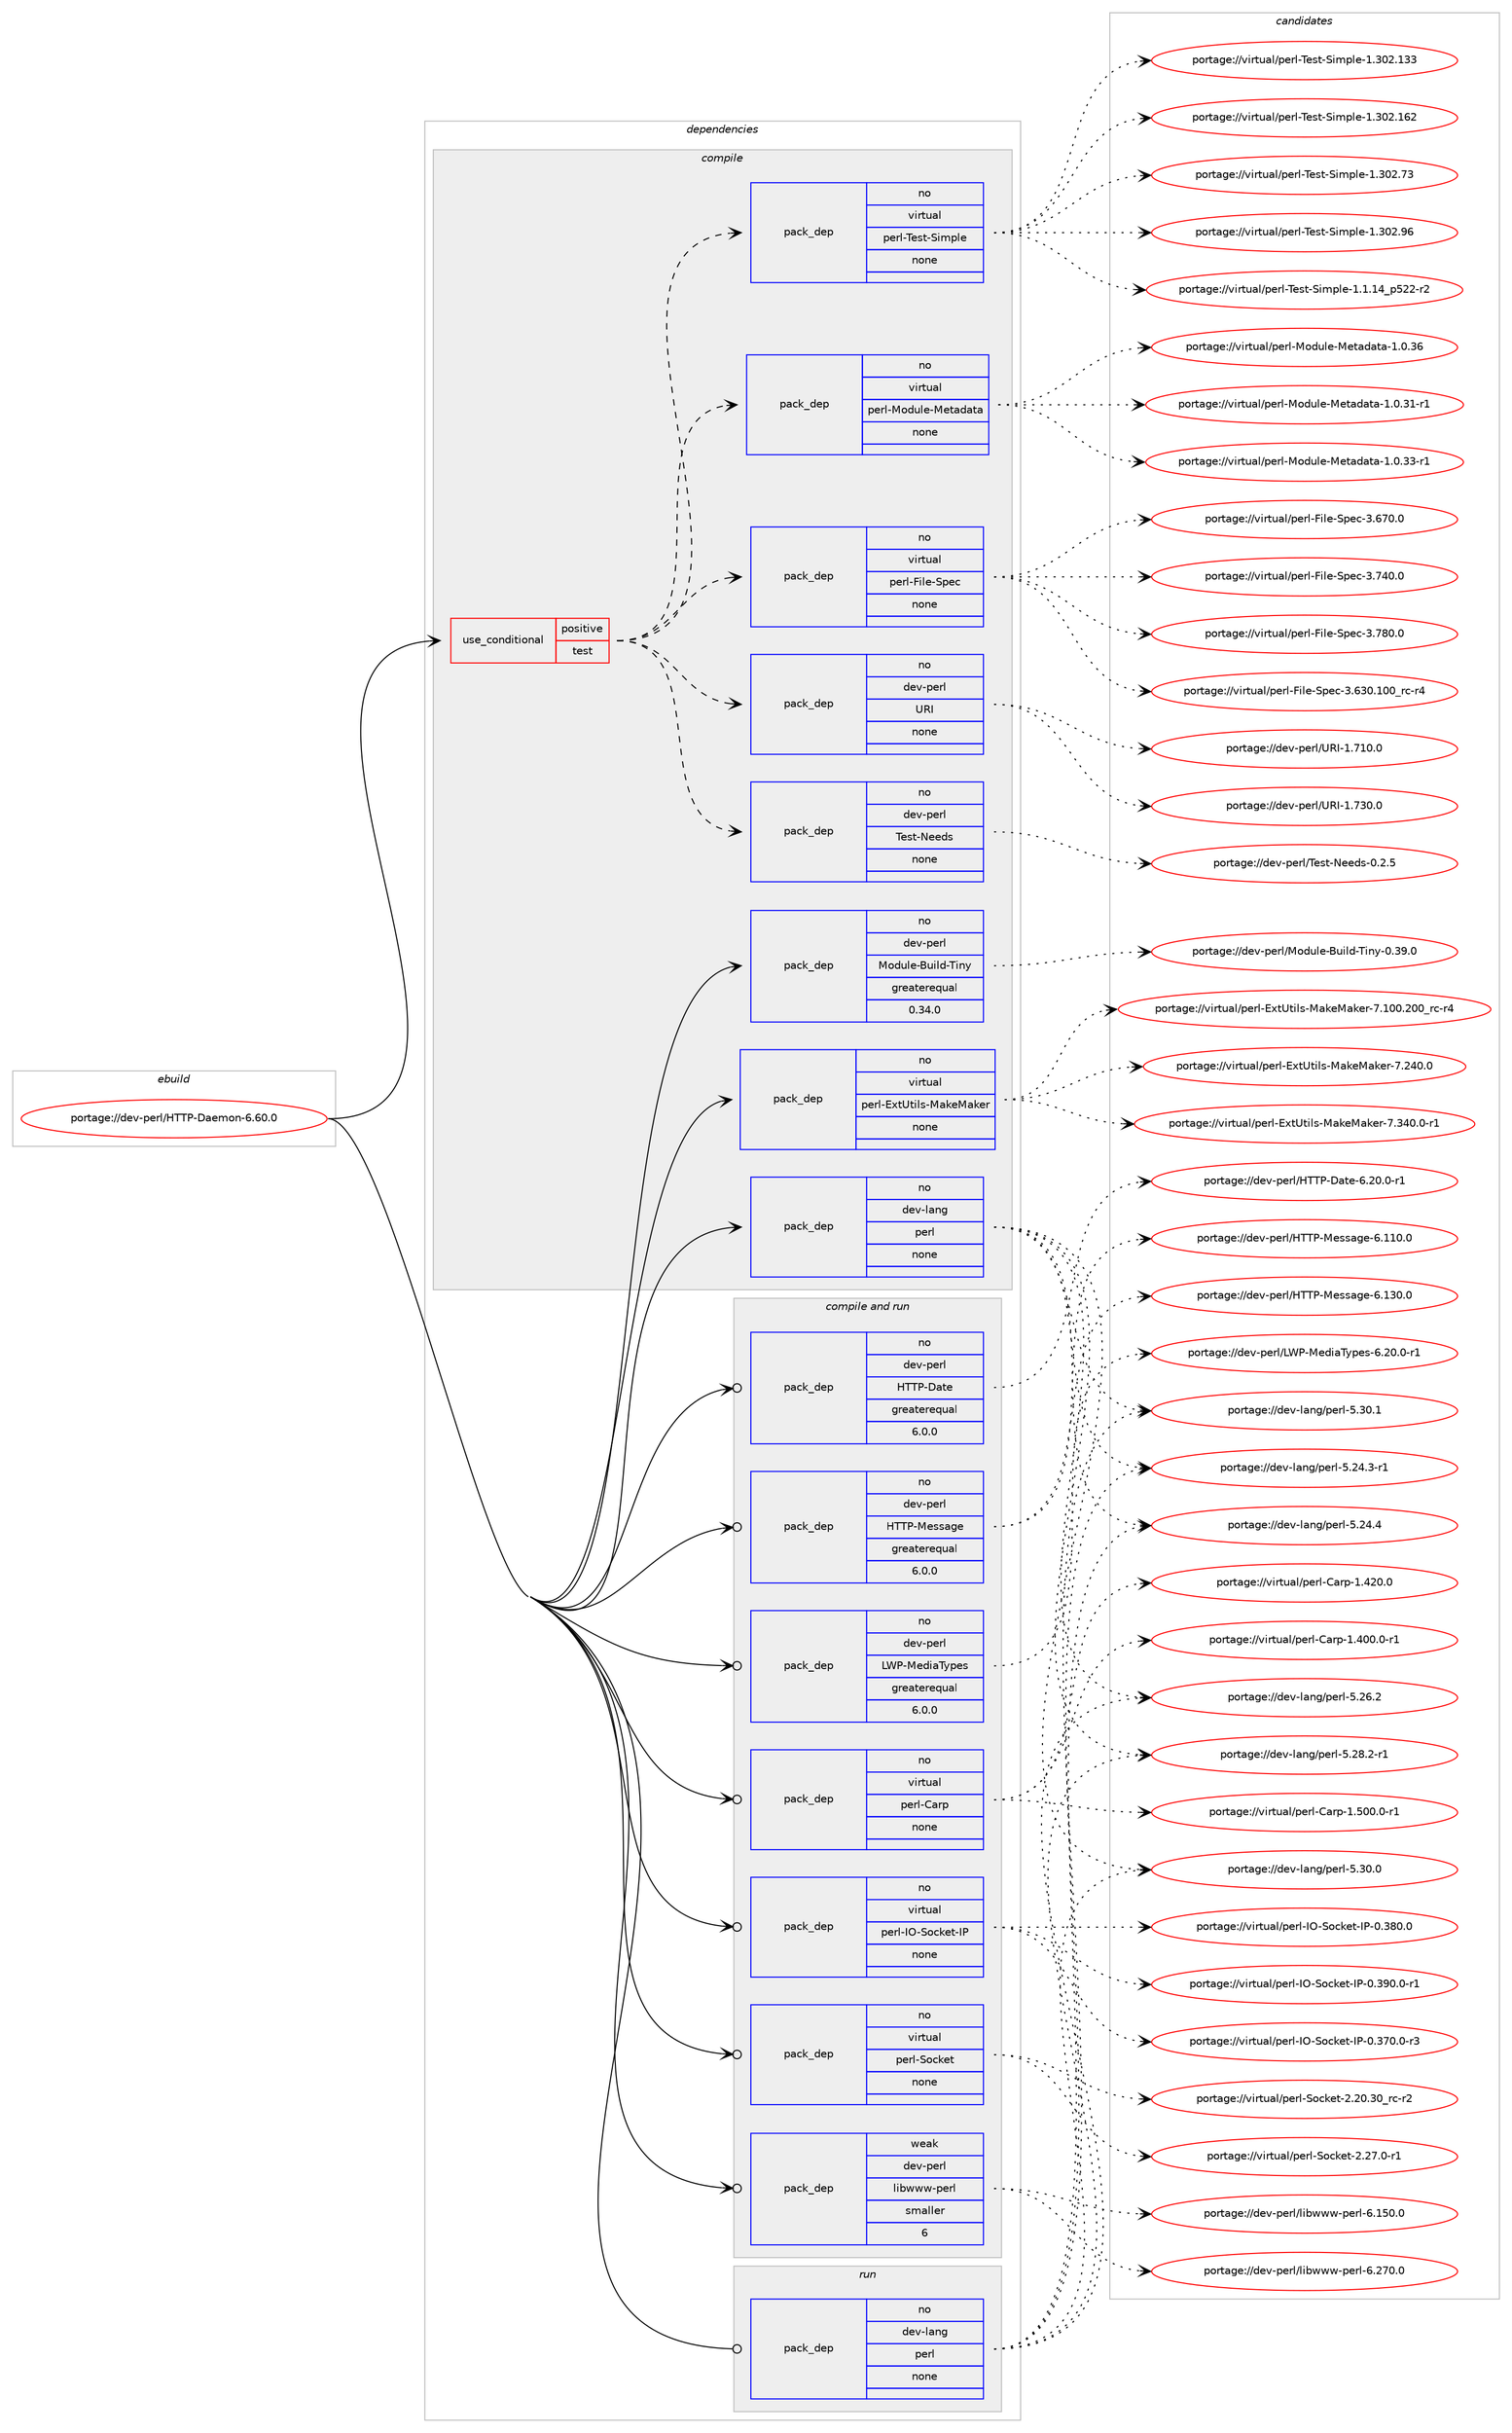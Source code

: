 digraph prolog {

# *************
# Graph options
# *************

newrank=true;
concentrate=true;
compound=true;
graph [rankdir=LR,fontname=Helvetica,fontsize=10,ranksep=1.5];#, ranksep=2.5, nodesep=0.2];
edge  [arrowhead=vee];
node  [fontname=Helvetica,fontsize=10];

# **********
# The ebuild
# **********

subgraph cluster_leftcol {
color=gray;
rank=same;
label=<<i>ebuild</i>>;
id [label="portage://dev-perl/HTTP-Daemon-6.60.0", color=red, width=4, href="../dev-perl/HTTP-Daemon-6.60.0.svg"];
}

# ****************
# The dependencies
# ****************

subgraph cluster_midcol {
color=gray;
label=<<i>dependencies</i>>;
subgraph cluster_compile {
fillcolor="#eeeeee";
style=filled;
label=<<i>compile</i>>;
subgraph cond23062 {
dependency114092 [label=<<TABLE BORDER="0" CELLBORDER="1" CELLSPACING="0" CELLPADDING="4"><TR><TD ROWSPAN="3" CELLPADDING="10">use_conditional</TD></TR><TR><TD>positive</TD></TR><TR><TD>test</TD></TR></TABLE>>, shape=none, color=red];
subgraph pack87853 {
dependency114093 [label=<<TABLE BORDER="0" CELLBORDER="1" CELLSPACING="0" CELLPADDING="4" WIDTH="220"><TR><TD ROWSPAN="6" CELLPADDING="30">pack_dep</TD></TR><TR><TD WIDTH="110">no</TD></TR><TR><TD>virtual</TD></TR><TR><TD>perl-File-Spec</TD></TR><TR><TD>none</TD></TR><TR><TD></TD></TR></TABLE>>, shape=none, color=blue];
}
dependency114092:e -> dependency114093:w [weight=20,style="dashed",arrowhead="vee"];
subgraph pack87854 {
dependency114094 [label=<<TABLE BORDER="0" CELLBORDER="1" CELLSPACING="0" CELLPADDING="4" WIDTH="220"><TR><TD ROWSPAN="6" CELLPADDING="30">pack_dep</TD></TR><TR><TD WIDTH="110">no</TD></TR><TR><TD>virtual</TD></TR><TR><TD>perl-Module-Metadata</TD></TR><TR><TD>none</TD></TR><TR><TD></TD></TR></TABLE>>, shape=none, color=blue];
}
dependency114092:e -> dependency114094:w [weight=20,style="dashed",arrowhead="vee"];
subgraph pack87855 {
dependency114095 [label=<<TABLE BORDER="0" CELLBORDER="1" CELLSPACING="0" CELLPADDING="4" WIDTH="220"><TR><TD ROWSPAN="6" CELLPADDING="30">pack_dep</TD></TR><TR><TD WIDTH="110">no</TD></TR><TR><TD>virtual</TD></TR><TR><TD>perl-Test-Simple</TD></TR><TR><TD>none</TD></TR><TR><TD></TD></TR></TABLE>>, shape=none, color=blue];
}
dependency114092:e -> dependency114095:w [weight=20,style="dashed",arrowhead="vee"];
subgraph pack87856 {
dependency114096 [label=<<TABLE BORDER="0" CELLBORDER="1" CELLSPACING="0" CELLPADDING="4" WIDTH="220"><TR><TD ROWSPAN="6" CELLPADDING="30">pack_dep</TD></TR><TR><TD WIDTH="110">no</TD></TR><TR><TD>dev-perl</TD></TR><TR><TD>Test-Needs</TD></TR><TR><TD>none</TD></TR><TR><TD></TD></TR></TABLE>>, shape=none, color=blue];
}
dependency114092:e -> dependency114096:w [weight=20,style="dashed",arrowhead="vee"];
subgraph pack87857 {
dependency114097 [label=<<TABLE BORDER="0" CELLBORDER="1" CELLSPACING="0" CELLPADDING="4" WIDTH="220"><TR><TD ROWSPAN="6" CELLPADDING="30">pack_dep</TD></TR><TR><TD WIDTH="110">no</TD></TR><TR><TD>dev-perl</TD></TR><TR><TD>URI</TD></TR><TR><TD>none</TD></TR><TR><TD></TD></TR></TABLE>>, shape=none, color=blue];
}
dependency114092:e -> dependency114097:w [weight=20,style="dashed",arrowhead="vee"];
}
id:e -> dependency114092:w [weight=20,style="solid",arrowhead="vee"];
subgraph pack87858 {
dependency114098 [label=<<TABLE BORDER="0" CELLBORDER="1" CELLSPACING="0" CELLPADDING="4" WIDTH="220"><TR><TD ROWSPAN="6" CELLPADDING="30">pack_dep</TD></TR><TR><TD WIDTH="110">no</TD></TR><TR><TD>dev-lang</TD></TR><TR><TD>perl</TD></TR><TR><TD>none</TD></TR><TR><TD></TD></TR></TABLE>>, shape=none, color=blue];
}
id:e -> dependency114098:w [weight=20,style="solid",arrowhead="vee"];
subgraph pack87859 {
dependency114099 [label=<<TABLE BORDER="0" CELLBORDER="1" CELLSPACING="0" CELLPADDING="4" WIDTH="220"><TR><TD ROWSPAN="6" CELLPADDING="30">pack_dep</TD></TR><TR><TD WIDTH="110">no</TD></TR><TR><TD>dev-perl</TD></TR><TR><TD>Module-Build-Tiny</TD></TR><TR><TD>greaterequal</TD></TR><TR><TD>0.34.0</TD></TR></TABLE>>, shape=none, color=blue];
}
id:e -> dependency114099:w [weight=20,style="solid",arrowhead="vee"];
subgraph pack87860 {
dependency114100 [label=<<TABLE BORDER="0" CELLBORDER="1" CELLSPACING="0" CELLPADDING="4" WIDTH="220"><TR><TD ROWSPAN="6" CELLPADDING="30">pack_dep</TD></TR><TR><TD WIDTH="110">no</TD></TR><TR><TD>virtual</TD></TR><TR><TD>perl-ExtUtils-MakeMaker</TD></TR><TR><TD>none</TD></TR><TR><TD></TD></TR></TABLE>>, shape=none, color=blue];
}
id:e -> dependency114100:w [weight=20,style="solid",arrowhead="vee"];
}
subgraph cluster_compileandrun {
fillcolor="#eeeeee";
style=filled;
label=<<i>compile and run</i>>;
subgraph pack87861 {
dependency114101 [label=<<TABLE BORDER="0" CELLBORDER="1" CELLSPACING="0" CELLPADDING="4" WIDTH="220"><TR><TD ROWSPAN="6" CELLPADDING="30">pack_dep</TD></TR><TR><TD WIDTH="110">no</TD></TR><TR><TD>dev-perl</TD></TR><TR><TD>HTTP-Date</TD></TR><TR><TD>greaterequal</TD></TR><TR><TD>6.0.0</TD></TR></TABLE>>, shape=none, color=blue];
}
id:e -> dependency114101:w [weight=20,style="solid",arrowhead="odotvee"];
subgraph pack87862 {
dependency114102 [label=<<TABLE BORDER="0" CELLBORDER="1" CELLSPACING="0" CELLPADDING="4" WIDTH="220"><TR><TD ROWSPAN="6" CELLPADDING="30">pack_dep</TD></TR><TR><TD WIDTH="110">no</TD></TR><TR><TD>dev-perl</TD></TR><TR><TD>HTTP-Message</TD></TR><TR><TD>greaterequal</TD></TR><TR><TD>6.0.0</TD></TR></TABLE>>, shape=none, color=blue];
}
id:e -> dependency114102:w [weight=20,style="solid",arrowhead="odotvee"];
subgraph pack87863 {
dependency114103 [label=<<TABLE BORDER="0" CELLBORDER="1" CELLSPACING="0" CELLPADDING="4" WIDTH="220"><TR><TD ROWSPAN="6" CELLPADDING="30">pack_dep</TD></TR><TR><TD WIDTH="110">no</TD></TR><TR><TD>dev-perl</TD></TR><TR><TD>LWP-MediaTypes</TD></TR><TR><TD>greaterequal</TD></TR><TR><TD>6.0.0</TD></TR></TABLE>>, shape=none, color=blue];
}
id:e -> dependency114103:w [weight=20,style="solid",arrowhead="odotvee"];
subgraph pack87864 {
dependency114104 [label=<<TABLE BORDER="0" CELLBORDER="1" CELLSPACING="0" CELLPADDING="4" WIDTH="220"><TR><TD ROWSPAN="6" CELLPADDING="30">pack_dep</TD></TR><TR><TD WIDTH="110">no</TD></TR><TR><TD>virtual</TD></TR><TR><TD>perl-Carp</TD></TR><TR><TD>none</TD></TR><TR><TD></TD></TR></TABLE>>, shape=none, color=blue];
}
id:e -> dependency114104:w [weight=20,style="solid",arrowhead="odotvee"];
subgraph pack87865 {
dependency114105 [label=<<TABLE BORDER="0" CELLBORDER="1" CELLSPACING="0" CELLPADDING="4" WIDTH="220"><TR><TD ROWSPAN="6" CELLPADDING="30">pack_dep</TD></TR><TR><TD WIDTH="110">no</TD></TR><TR><TD>virtual</TD></TR><TR><TD>perl-IO-Socket-IP</TD></TR><TR><TD>none</TD></TR><TR><TD></TD></TR></TABLE>>, shape=none, color=blue];
}
id:e -> dependency114105:w [weight=20,style="solid",arrowhead="odotvee"];
subgraph pack87866 {
dependency114106 [label=<<TABLE BORDER="0" CELLBORDER="1" CELLSPACING="0" CELLPADDING="4" WIDTH="220"><TR><TD ROWSPAN="6" CELLPADDING="30">pack_dep</TD></TR><TR><TD WIDTH="110">no</TD></TR><TR><TD>virtual</TD></TR><TR><TD>perl-Socket</TD></TR><TR><TD>none</TD></TR><TR><TD></TD></TR></TABLE>>, shape=none, color=blue];
}
id:e -> dependency114106:w [weight=20,style="solid",arrowhead="odotvee"];
subgraph pack87867 {
dependency114107 [label=<<TABLE BORDER="0" CELLBORDER="1" CELLSPACING="0" CELLPADDING="4" WIDTH="220"><TR><TD ROWSPAN="6" CELLPADDING="30">pack_dep</TD></TR><TR><TD WIDTH="110">weak</TD></TR><TR><TD>dev-perl</TD></TR><TR><TD>libwww-perl</TD></TR><TR><TD>smaller</TD></TR><TR><TD>6</TD></TR></TABLE>>, shape=none, color=blue];
}
id:e -> dependency114107:w [weight=20,style="solid",arrowhead="odotvee"];
}
subgraph cluster_run {
fillcolor="#eeeeee";
style=filled;
label=<<i>run</i>>;
subgraph pack87868 {
dependency114108 [label=<<TABLE BORDER="0" CELLBORDER="1" CELLSPACING="0" CELLPADDING="4" WIDTH="220"><TR><TD ROWSPAN="6" CELLPADDING="30">pack_dep</TD></TR><TR><TD WIDTH="110">no</TD></TR><TR><TD>dev-lang</TD></TR><TR><TD>perl</TD></TR><TR><TD>none</TD></TR><TR><TD></TD></TR></TABLE>>, shape=none, color=blue];
}
id:e -> dependency114108:w [weight=20,style="solid",arrowhead="odot"];
}
}

# **************
# The candidates
# **************

subgraph cluster_choices {
rank=same;
color=gray;
label=<<i>candidates</i>>;

subgraph choice87853 {
color=black;
nodesep=1;
choiceportage118105114116117971084711210111410845701051081014583112101994551465451484649484895114994511452 [label="portage://virtual/perl-File-Spec-3.630.100_rc-r4", color=red, width=4,href="../virtual/perl-File-Spec-3.630.100_rc-r4.svg"];
choiceportage118105114116117971084711210111410845701051081014583112101994551465455484648 [label="portage://virtual/perl-File-Spec-3.670.0", color=red, width=4,href="../virtual/perl-File-Spec-3.670.0.svg"];
choiceportage118105114116117971084711210111410845701051081014583112101994551465552484648 [label="portage://virtual/perl-File-Spec-3.740.0", color=red, width=4,href="../virtual/perl-File-Spec-3.740.0.svg"];
choiceportage118105114116117971084711210111410845701051081014583112101994551465556484648 [label="portage://virtual/perl-File-Spec-3.780.0", color=red, width=4,href="../virtual/perl-File-Spec-3.780.0.svg"];
dependency114093:e -> choiceportage118105114116117971084711210111410845701051081014583112101994551465451484649484895114994511452:w [style=dotted,weight="100"];
dependency114093:e -> choiceportage118105114116117971084711210111410845701051081014583112101994551465455484648:w [style=dotted,weight="100"];
dependency114093:e -> choiceportage118105114116117971084711210111410845701051081014583112101994551465552484648:w [style=dotted,weight="100"];
dependency114093:e -> choiceportage118105114116117971084711210111410845701051081014583112101994551465556484648:w [style=dotted,weight="100"];
}
subgraph choice87854 {
color=black;
nodesep=1;
choiceportage118105114116117971084711210111410845771111001171081014577101116971009711697454946484651494511449 [label="portage://virtual/perl-Module-Metadata-1.0.31-r1", color=red, width=4,href="../virtual/perl-Module-Metadata-1.0.31-r1.svg"];
choiceportage118105114116117971084711210111410845771111001171081014577101116971009711697454946484651514511449 [label="portage://virtual/perl-Module-Metadata-1.0.33-r1", color=red, width=4,href="../virtual/perl-Module-Metadata-1.0.33-r1.svg"];
choiceportage11810511411611797108471121011141084577111100117108101457710111697100971169745494648465154 [label="portage://virtual/perl-Module-Metadata-1.0.36", color=red, width=4,href="../virtual/perl-Module-Metadata-1.0.36.svg"];
dependency114094:e -> choiceportage118105114116117971084711210111410845771111001171081014577101116971009711697454946484651494511449:w [style=dotted,weight="100"];
dependency114094:e -> choiceportage118105114116117971084711210111410845771111001171081014577101116971009711697454946484651514511449:w [style=dotted,weight="100"];
dependency114094:e -> choiceportage11810511411611797108471121011141084577111100117108101457710111697100971169745494648465154:w [style=dotted,weight="100"];
}
subgraph choice87855 {
color=black;
nodesep=1;
choiceportage11810511411611797108471121011141084584101115116458310510911210810145494649464952951125350504511450 [label="portage://virtual/perl-Test-Simple-1.1.14_p522-r2", color=red, width=4,href="../virtual/perl-Test-Simple-1.1.14_p522-r2.svg"];
choiceportage11810511411611797108471121011141084584101115116458310510911210810145494651485046495151 [label="portage://virtual/perl-Test-Simple-1.302.133", color=red, width=4,href="../virtual/perl-Test-Simple-1.302.133.svg"];
choiceportage11810511411611797108471121011141084584101115116458310510911210810145494651485046495450 [label="portage://virtual/perl-Test-Simple-1.302.162", color=red, width=4,href="../virtual/perl-Test-Simple-1.302.162.svg"];
choiceportage118105114116117971084711210111410845841011151164583105109112108101454946514850465551 [label="portage://virtual/perl-Test-Simple-1.302.73", color=red, width=4,href="../virtual/perl-Test-Simple-1.302.73.svg"];
choiceportage118105114116117971084711210111410845841011151164583105109112108101454946514850465754 [label="portage://virtual/perl-Test-Simple-1.302.96", color=red, width=4,href="../virtual/perl-Test-Simple-1.302.96.svg"];
dependency114095:e -> choiceportage11810511411611797108471121011141084584101115116458310510911210810145494649464952951125350504511450:w [style=dotted,weight="100"];
dependency114095:e -> choiceportage11810511411611797108471121011141084584101115116458310510911210810145494651485046495151:w [style=dotted,weight="100"];
dependency114095:e -> choiceportage11810511411611797108471121011141084584101115116458310510911210810145494651485046495450:w [style=dotted,weight="100"];
dependency114095:e -> choiceportage118105114116117971084711210111410845841011151164583105109112108101454946514850465551:w [style=dotted,weight="100"];
dependency114095:e -> choiceportage118105114116117971084711210111410845841011151164583105109112108101454946514850465754:w [style=dotted,weight="100"];
}
subgraph choice87856 {
color=black;
nodesep=1;
choiceportage1001011184511210111410847841011151164578101101100115454846504653 [label="portage://dev-perl/Test-Needs-0.2.5", color=red, width=4,href="../dev-perl/Test-Needs-0.2.5.svg"];
dependency114096:e -> choiceportage1001011184511210111410847841011151164578101101100115454846504653:w [style=dotted,weight="100"];
}
subgraph choice87857 {
color=black;
nodesep=1;
choiceportage10010111845112101114108478582734549465549484648 [label="portage://dev-perl/URI-1.710.0", color=red, width=4,href="../dev-perl/URI-1.710.0.svg"];
choiceportage10010111845112101114108478582734549465551484648 [label="portage://dev-perl/URI-1.730.0", color=red, width=4,href="../dev-perl/URI-1.730.0.svg"];
dependency114097:e -> choiceportage10010111845112101114108478582734549465549484648:w [style=dotted,weight="100"];
dependency114097:e -> choiceportage10010111845112101114108478582734549465551484648:w [style=dotted,weight="100"];
}
subgraph choice87858 {
color=black;
nodesep=1;
choiceportage100101118451089711010347112101114108455346505246514511449 [label="portage://dev-lang/perl-5.24.3-r1", color=red, width=4,href="../dev-lang/perl-5.24.3-r1.svg"];
choiceportage10010111845108971101034711210111410845534650524652 [label="portage://dev-lang/perl-5.24.4", color=red, width=4,href="../dev-lang/perl-5.24.4.svg"];
choiceportage10010111845108971101034711210111410845534650544650 [label="portage://dev-lang/perl-5.26.2", color=red, width=4,href="../dev-lang/perl-5.26.2.svg"];
choiceportage100101118451089711010347112101114108455346505646504511449 [label="portage://dev-lang/perl-5.28.2-r1", color=red, width=4,href="../dev-lang/perl-5.28.2-r1.svg"];
choiceportage10010111845108971101034711210111410845534651484648 [label="portage://dev-lang/perl-5.30.0", color=red, width=4,href="../dev-lang/perl-5.30.0.svg"];
choiceportage10010111845108971101034711210111410845534651484649 [label="portage://dev-lang/perl-5.30.1", color=red, width=4,href="../dev-lang/perl-5.30.1.svg"];
dependency114098:e -> choiceportage100101118451089711010347112101114108455346505246514511449:w [style=dotted,weight="100"];
dependency114098:e -> choiceportage10010111845108971101034711210111410845534650524652:w [style=dotted,weight="100"];
dependency114098:e -> choiceportage10010111845108971101034711210111410845534650544650:w [style=dotted,weight="100"];
dependency114098:e -> choiceportage100101118451089711010347112101114108455346505646504511449:w [style=dotted,weight="100"];
dependency114098:e -> choiceportage10010111845108971101034711210111410845534651484648:w [style=dotted,weight="100"];
dependency114098:e -> choiceportage10010111845108971101034711210111410845534651484649:w [style=dotted,weight="100"];
}
subgraph choice87859 {
color=black;
nodesep=1;
choiceportage1001011184511210111410847771111001171081014566117105108100458410511012145484651574648 [label="portage://dev-perl/Module-Build-Tiny-0.39.0", color=red, width=4,href="../dev-perl/Module-Build-Tiny-0.39.0.svg"];
dependency114099:e -> choiceportage1001011184511210111410847771111001171081014566117105108100458410511012145484651574648:w [style=dotted,weight="100"];
}
subgraph choice87860 {
color=black;
nodesep=1;
choiceportage118105114116117971084711210111410845691201168511610510811545779710710177971071011144555464948484650484895114994511452 [label="portage://virtual/perl-ExtUtils-MakeMaker-7.100.200_rc-r4", color=red, width=4,href="../virtual/perl-ExtUtils-MakeMaker-7.100.200_rc-r4.svg"];
choiceportage118105114116117971084711210111410845691201168511610510811545779710710177971071011144555465052484648 [label="portage://virtual/perl-ExtUtils-MakeMaker-7.240.0", color=red, width=4,href="../virtual/perl-ExtUtils-MakeMaker-7.240.0.svg"];
choiceportage1181051141161179710847112101114108456912011685116105108115457797107101779710710111445554651524846484511449 [label="portage://virtual/perl-ExtUtils-MakeMaker-7.340.0-r1", color=red, width=4,href="../virtual/perl-ExtUtils-MakeMaker-7.340.0-r1.svg"];
dependency114100:e -> choiceportage118105114116117971084711210111410845691201168511610510811545779710710177971071011144555464948484650484895114994511452:w [style=dotted,weight="100"];
dependency114100:e -> choiceportage118105114116117971084711210111410845691201168511610510811545779710710177971071011144555465052484648:w [style=dotted,weight="100"];
dependency114100:e -> choiceportage1181051141161179710847112101114108456912011685116105108115457797107101779710710111445554651524846484511449:w [style=dotted,weight="100"];
}
subgraph choice87861 {
color=black;
nodesep=1;
choiceportage100101118451121011141084772848480456897116101455446504846484511449 [label="portage://dev-perl/HTTP-Date-6.20.0-r1", color=red, width=4,href="../dev-perl/HTTP-Date-6.20.0-r1.svg"];
dependency114101:e -> choiceportage100101118451121011141084772848480456897116101455446504846484511449:w [style=dotted,weight="100"];
}
subgraph choice87862 {
color=black;
nodesep=1;
choiceportage1001011184511210111410847728484804577101115115971031014554464949484648 [label="portage://dev-perl/HTTP-Message-6.110.0", color=red, width=4,href="../dev-perl/HTTP-Message-6.110.0.svg"];
choiceportage1001011184511210111410847728484804577101115115971031014554464951484648 [label="portage://dev-perl/HTTP-Message-6.130.0", color=red, width=4,href="../dev-perl/HTTP-Message-6.130.0.svg"];
dependency114102:e -> choiceportage1001011184511210111410847728484804577101115115971031014554464949484648:w [style=dotted,weight="100"];
dependency114102:e -> choiceportage1001011184511210111410847728484804577101115115971031014554464951484648:w [style=dotted,weight="100"];
}
subgraph choice87863 {
color=black;
nodesep=1;
choiceportage100101118451121011141084776878045771011001059784121112101115455446504846484511449 [label="portage://dev-perl/LWP-MediaTypes-6.20.0-r1", color=red, width=4,href="../dev-perl/LWP-MediaTypes-6.20.0-r1.svg"];
dependency114103:e -> choiceportage100101118451121011141084776878045771011001059784121112101115455446504846484511449:w [style=dotted,weight="100"];
}
subgraph choice87864 {
color=black;
nodesep=1;
choiceportage118105114116117971084711210111410845679711411245494652484846484511449 [label="portage://virtual/perl-Carp-1.400.0-r1", color=red, width=4,href="../virtual/perl-Carp-1.400.0-r1.svg"];
choiceportage11810511411611797108471121011141084567971141124549465250484648 [label="portage://virtual/perl-Carp-1.420.0", color=red, width=4,href="../virtual/perl-Carp-1.420.0.svg"];
choiceportage118105114116117971084711210111410845679711411245494653484846484511449 [label="portage://virtual/perl-Carp-1.500.0-r1", color=red, width=4,href="../virtual/perl-Carp-1.500.0-r1.svg"];
dependency114104:e -> choiceportage118105114116117971084711210111410845679711411245494652484846484511449:w [style=dotted,weight="100"];
dependency114104:e -> choiceportage11810511411611797108471121011141084567971141124549465250484648:w [style=dotted,weight="100"];
dependency114104:e -> choiceportage118105114116117971084711210111410845679711411245494653484846484511449:w [style=dotted,weight="100"];
}
subgraph choice87865 {
color=black;
nodesep=1;
choiceportage118105114116117971084711210111410845737945831119910710111645738045484651554846484511451 [label="portage://virtual/perl-IO-Socket-IP-0.370.0-r3", color=red, width=4,href="../virtual/perl-IO-Socket-IP-0.370.0-r3.svg"];
choiceportage11810511411611797108471121011141084573794583111991071011164573804548465156484648 [label="portage://virtual/perl-IO-Socket-IP-0.380.0", color=red, width=4,href="../virtual/perl-IO-Socket-IP-0.380.0.svg"];
choiceportage118105114116117971084711210111410845737945831119910710111645738045484651574846484511449 [label="portage://virtual/perl-IO-Socket-IP-0.390.0-r1", color=red, width=4,href="../virtual/perl-IO-Socket-IP-0.390.0-r1.svg"];
dependency114105:e -> choiceportage118105114116117971084711210111410845737945831119910710111645738045484651554846484511451:w [style=dotted,weight="100"];
dependency114105:e -> choiceportage11810511411611797108471121011141084573794583111991071011164573804548465156484648:w [style=dotted,weight="100"];
dependency114105:e -> choiceportage118105114116117971084711210111410845737945831119910710111645738045484651574846484511449:w [style=dotted,weight="100"];
}
subgraph choice87866 {
color=black;
nodesep=1;
choiceportage1181051141161179710847112101114108458311199107101116455046504846514895114994511450 [label="portage://virtual/perl-Socket-2.20.30_rc-r2", color=red, width=4,href="../virtual/perl-Socket-2.20.30_rc-r2.svg"];
choiceportage1181051141161179710847112101114108458311199107101116455046505546484511449 [label="portage://virtual/perl-Socket-2.27.0-r1", color=red, width=4,href="../virtual/perl-Socket-2.27.0-r1.svg"];
dependency114106:e -> choiceportage1181051141161179710847112101114108458311199107101116455046504846514895114994511450:w [style=dotted,weight="100"];
dependency114106:e -> choiceportage1181051141161179710847112101114108458311199107101116455046505546484511449:w [style=dotted,weight="100"];
}
subgraph choice87867 {
color=black;
nodesep=1;
choiceportage100101118451121011141084710810598119119119451121011141084554464953484648 [label="portage://dev-perl/libwww-perl-6.150.0", color=red, width=4,href="../dev-perl/libwww-perl-6.150.0.svg"];
choiceportage100101118451121011141084710810598119119119451121011141084554465055484648 [label="portage://dev-perl/libwww-perl-6.270.0", color=red, width=4,href="../dev-perl/libwww-perl-6.270.0.svg"];
dependency114107:e -> choiceportage100101118451121011141084710810598119119119451121011141084554464953484648:w [style=dotted,weight="100"];
dependency114107:e -> choiceportage100101118451121011141084710810598119119119451121011141084554465055484648:w [style=dotted,weight="100"];
}
subgraph choice87868 {
color=black;
nodesep=1;
choiceportage100101118451089711010347112101114108455346505246514511449 [label="portage://dev-lang/perl-5.24.3-r1", color=red, width=4,href="../dev-lang/perl-5.24.3-r1.svg"];
choiceportage10010111845108971101034711210111410845534650524652 [label="portage://dev-lang/perl-5.24.4", color=red, width=4,href="../dev-lang/perl-5.24.4.svg"];
choiceportage10010111845108971101034711210111410845534650544650 [label="portage://dev-lang/perl-5.26.2", color=red, width=4,href="../dev-lang/perl-5.26.2.svg"];
choiceportage100101118451089711010347112101114108455346505646504511449 [label="portage://dev-lang/perl-5.28.2-r1", color=red, width=4,href="../dev-lang/perl-5.28.2-r1.svg"];
choiceportage10010111845108971101034711210111410845534651484648 [label="portage://dev-lang/perl-5.30.0", color=red, width=4,href="../dev-lang/perl-5.30.0.svg"];
choiceportage10010111845108971101034711210111410845534651484649 [label="portage://dev-lang/perl-5.30.1", color=red, width=4,href="../dev-lang/perl-5.30.1.svg"];
dependency114108:e -> choiceportage100101118451089711010347112101114108455346505246514511449:w [style=dotted,weight="100"];
dependency114108:e -> choiceportage10010111845108971101034711210111410845534650524652:w [style=dotted,weight="100"];
dependency114108:e -> choiceportage10010111845108971101034711210111410845534650544650:w [style=dotted,weight="100"];
dependency114108:e -> choiceportage100101118451089711010347112101114108455346505646504511449:w [style=dotted,weight="100"];
dependency114108:e -> choiceportage10010111845108971101034711210111410845534651484648:w [style=dotted,weight="100"];
dependency114108:e -> choiceportage10010111845108971101034711210111410845534651484649:w [style=dotted,weight="100"];
}
}

}
